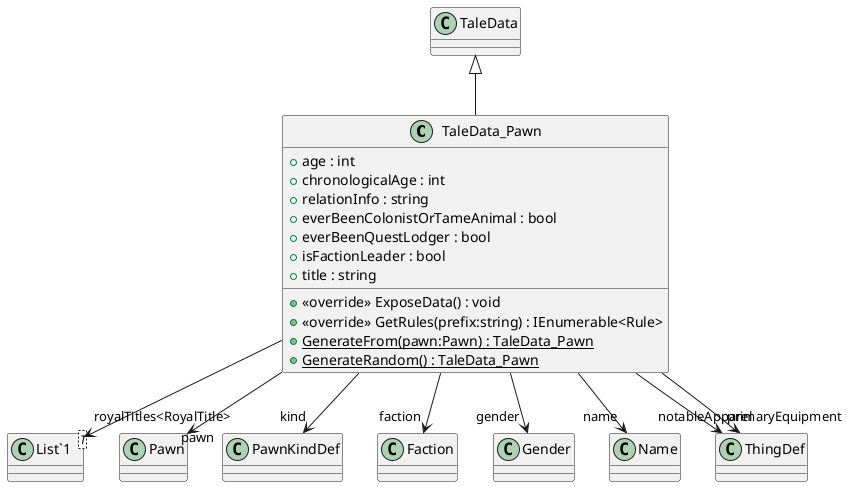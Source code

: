 @startuml
class TaleData_Pawn {
    + age : int
    + chronologicalAge : int
    + relationInfo : string
    + everBeenColonistOrTameAnimal : bool
    + everBeenQuestLodger : bool
    + isFactionLeader : bool
    + title : string
    + <<override>> ExposeData() : void
    + <<override>> GetRules(prefix:string) : IEnumerable<Rule>
    + {static} GenerateFrom(pawn:Pawn) : TaleData_Pawn
    + {static} GenerateRandom() : TaleData_Pawn
}
class "List`1"<T> {
}
TaleData <|-- TaleData_Pawn
TaleData_Pawn --> "pawn" Pawn
TaleData_Pawn --> "kind" PawnKindDef
TaleData_Pawn --> "faction" Faction
TaleData_Pawn --> "gender" Gender
TaleData_Pawn --> "royalTitles<RoyalTitle>" "List`1"
TaleData_Pawn --> "name" Name
TaleData_Pawn --> "primaryEquipment" ThingDef
TaleData_Pawn --> "notableApparel" ThingDef
@enduml
